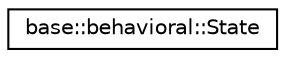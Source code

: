 digraph "クラス階層図"
{
 // LATEX_PDF_SIZE
  edge [fontname="Helvetica",fontsize="10",labelfontname="Helvetica",labelfontsize="10"];
  node [fontname="Helvetica",fontsize="10",shape=record];
  rankdir="LR";
  Node0 [label="base::behavioral::State",height=0.2,width=0.4,color="black", fillcolor="white", style="filled",URL="$classbase_1_1behavioral_1_1_state.html",tooltip=" "];
}
